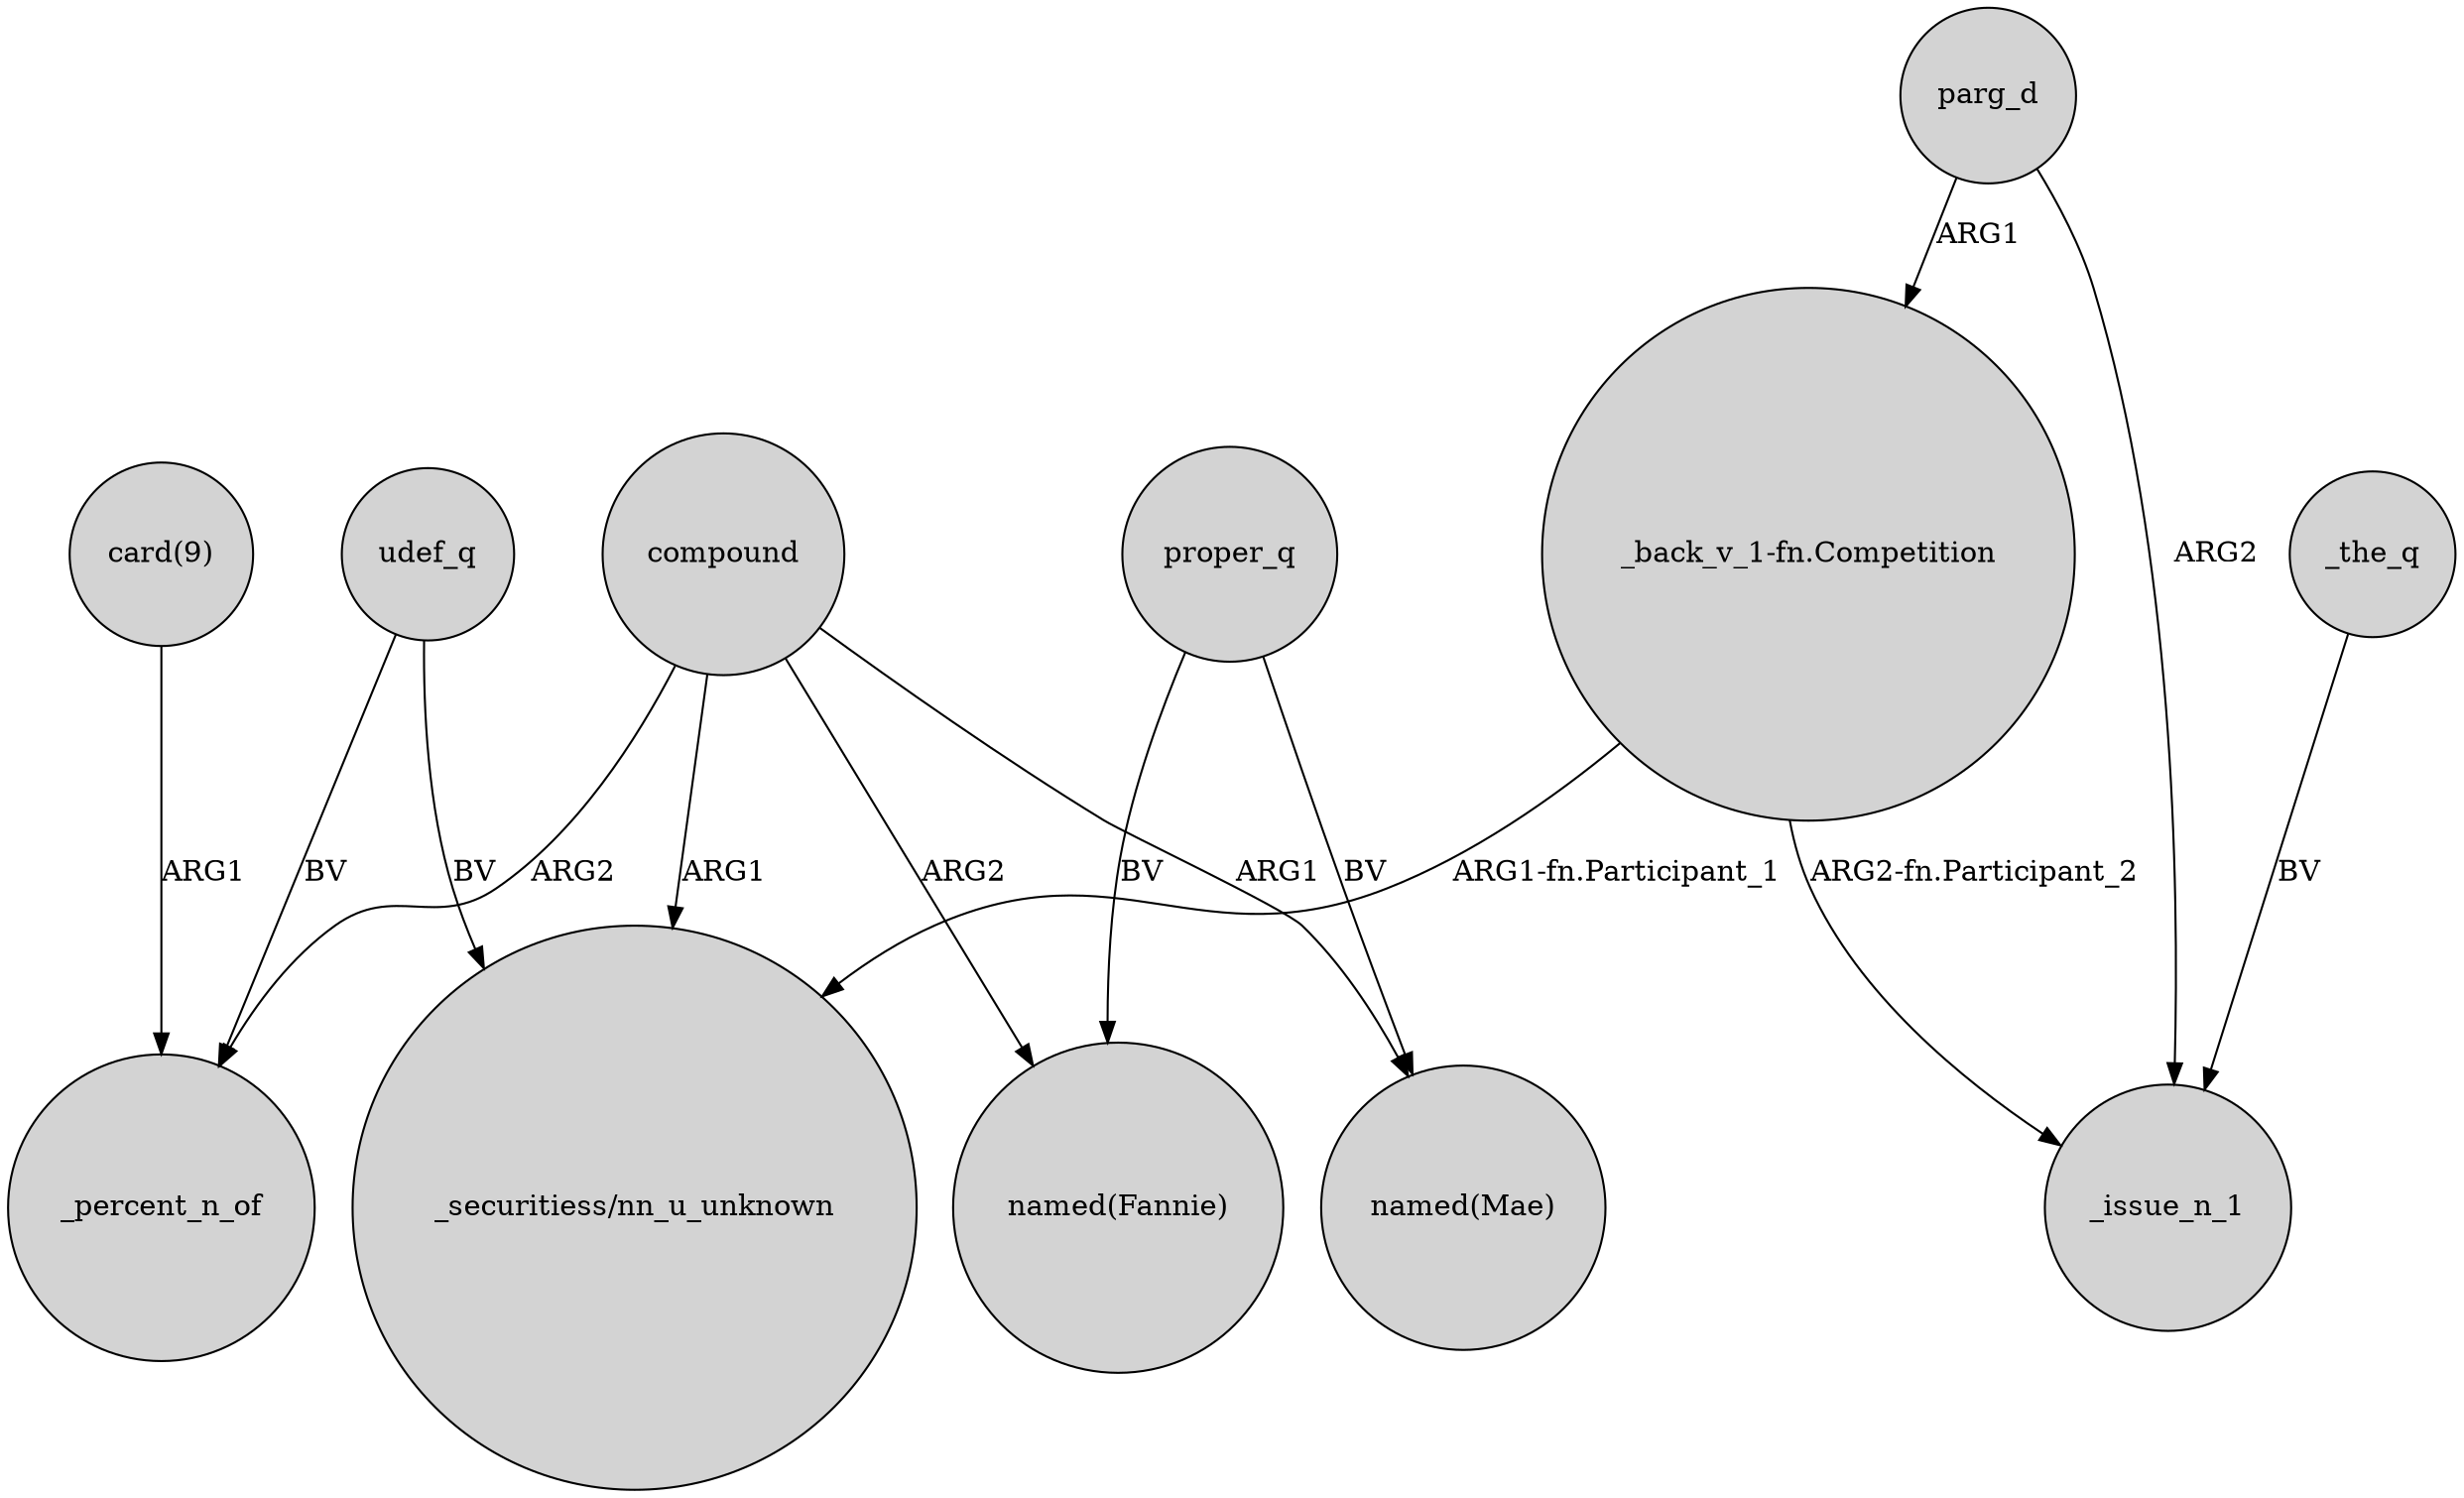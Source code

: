 digraph {
	node [shape=circle style=filled]
	"card(9)" -> _percent_n_of [label=ARG1]
	udef_q -> _percent_n_of [label=BV]
	compound -> "named(Mae)" [label=ARG1]
	parg_d -> _issue_n_1 [label=ARG2]
	compound -> _percent_n_of [label=ARG2]
	compound -> "named(Fannie)" [label=ARG2]
	proper_q -> "named(Mae)" [label=BV]
	proper_q -> "named(Fannie)" [label=BV]
	udef_q -> "_securitiess/nn_u_unknown" [label=BV]
	compound -> "_securitiess/nn_u_unknown" [label=ARG1]
	"_back_v_1-fn.Competition" -> "_securitiess/nn_u_unknown" [label="ARG1-fn.Participant_1"]
	parg_d -> "_back_v_1-fn.Competition" [label=ARG1]
	"_back_v_1-fn.Competition" -> _issue_n_1 [label="ARG2-fn.Participant_2"]
	_the_q -> _issue_n_1 [label=BV]
}
